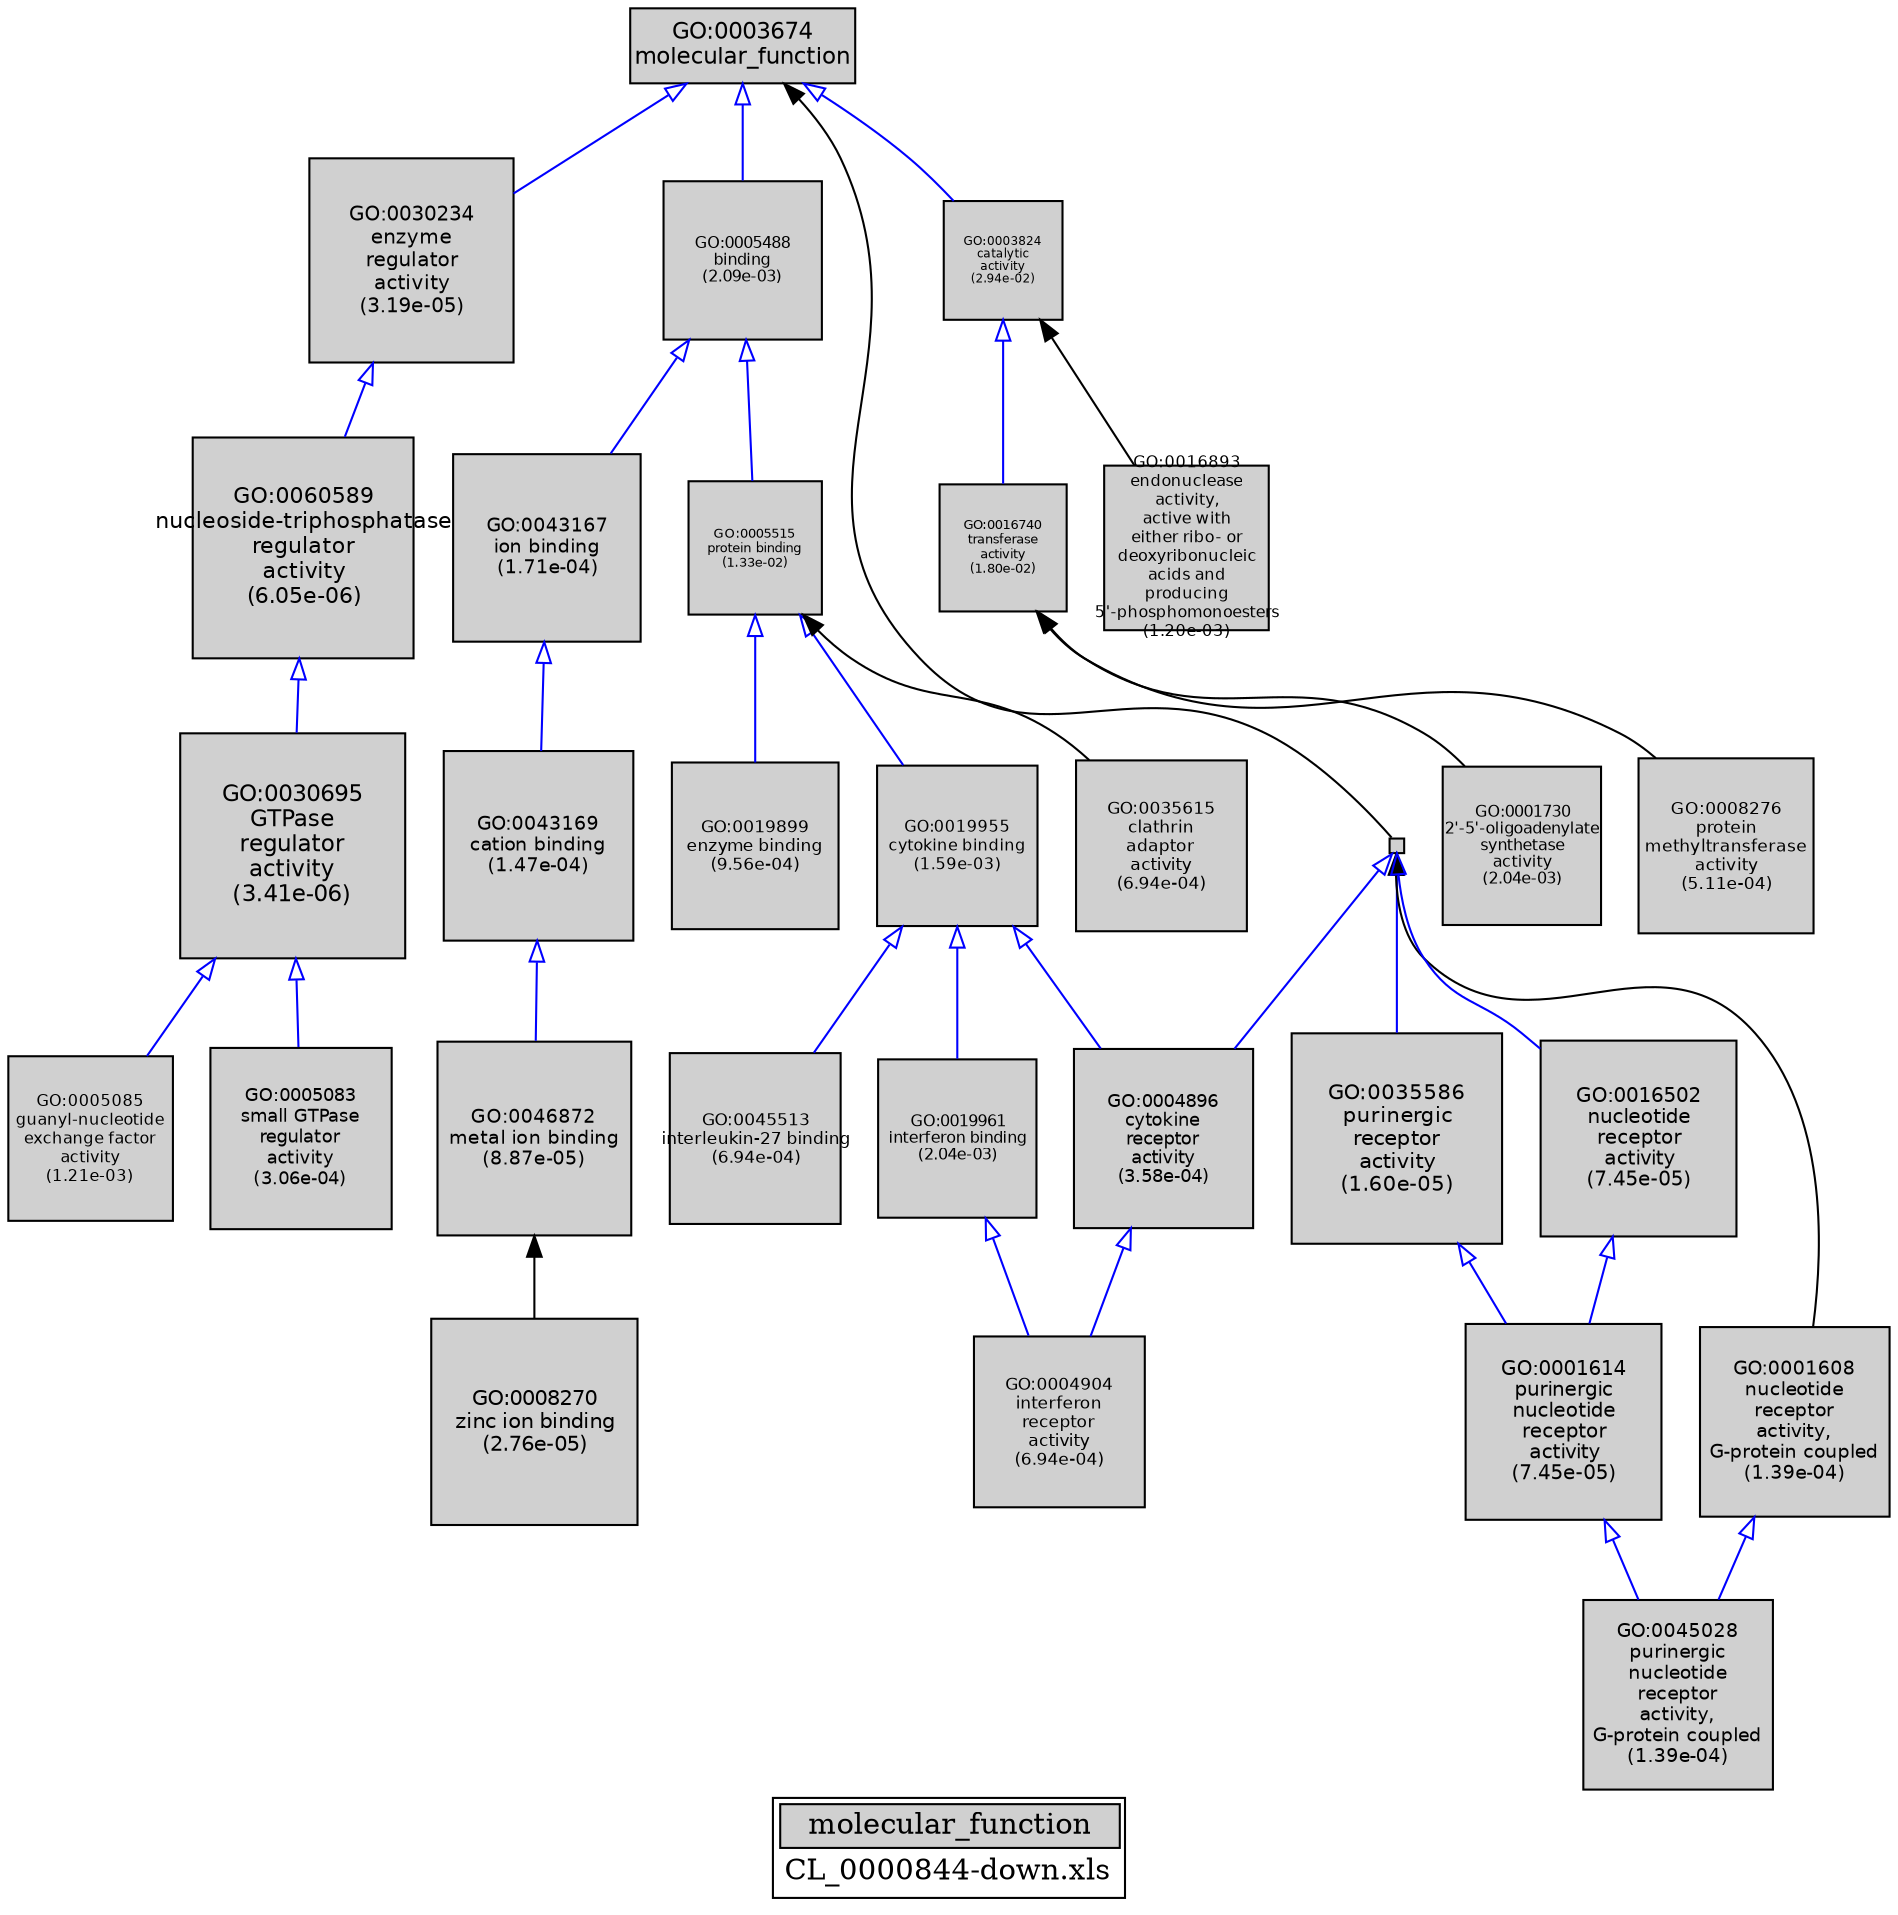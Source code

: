 digraph "molecular_function" {
graph [ bgcolor = "#FFFFFF", label = <<TABLE COLOR="black" BGCOLOR="white"><TR><TD COLSPAN="2" BGCOLOR="#D0D0D0"><FONT COLOR="black">molecular_function</FONT></TD></TR><TR><TD BORDER="0">CL_0000844-down.xls</TD></TR></TABLE>> ];
node [ fontname = "Helvetica" ];

subgraph "nodes" {

node [ style = "filled", fixedsize = "true", width = 1, shape = "box", fontsize = 9, fillcolor = "#D0D0D0", fontcolor = "black", color = "black" ];

"GO:0035586" [ URL = "#GO:0035586", label = <<TABLE BORDER="0"><TR><TD>GO:0035586<BR/>purinergic<BR/>receptor<BR/>activity<BR/>(1.60e-05)</TD></TR></TABLE>>, width = 1.40529165771, shape = "box", fontsize = 10.1180999355, height = 1.40529165771 ];
"GO:0030695" [ URL = "#GO:0030695", label = <<TABLE BORDER="0"><TR><TD>GO:0030695<BR/>GTPase<BR/>regulator<BR/>activity<BR/>(3.41e-06)</TD></TR></TABLE>>, width = 1.5, shape = "box", fontsize = 10.8, height = 1.5 ];
"GO:0045028" [ URL = "#GO:0045028", label = <<TABLE BORDER="0"><TR><TD>GO:0045028<BR/>purinergic<BR/>nucleotide<BR/>receptor<BR/>activity,<BR/>G-protein coupled<BR/>(1.39e-04)</TD></TR></TABLE>>, width = 1.26103692704, shape = "box", fontsize = 9.07946587467, height = 1.26103692704 ];
"GO:0008270" [ URL = "#GO:0008270", label = <<TABLE BORDER="0"><TR><TD>GO:0008270<BR/>zinc ion binding<BR/>(2.76e-05)</TD></TR></TABLE>>, width = 1.37018135317, shape = "box", fontsize = 9.86530574286, height = 1.37018135317 ];
"GO:0001730" [ URL = "#GO:0001730", label = <<TABLE BORDER="0"><TR><TD>GO:0001730<BR/>2'-5'-oligoadenylate<BR/>synthetase<BR/>activity<BR/>(2.04e-03)</TD></TR></TABLE>>, width = 1.05440646316, shape = "box", fontsize = 7.59172653475, height = 1.05440646316 ];
"GO:0046872" [ URL = "#GO:0046872", label = <<TABLE BORDER="0"><TR><TD>GO:0046872<BR/>metal ion binding<BR/>(8.87e-05)</TD></TR></TABLE>>, width = 1.29226393541, shape = "box", fontsize = 9.30430033496, height = 1.29226393541 ];
"GO:0030234" [ URL = "#GO:0030234", label = <<TABLE BORDER="0"><TR><TD>GO:0030234<BR/>enzyme<BR/>regulator<BR/>activity<BR/>(3.19e-05)</TD></TR></TABLE>>, width = 1.36093583783, shape = "box", fontsize = 9.79873803235, height = 1.36093583783 ];
"GO:0005488" [ URL = "#GO:0005488", label = <<TABLE BORDER="0"><TR><TD>GO:0005488<BR/>binding<BR/>(2.09e-03)</TD></TR></TABLE>>, width = 1.05238447372, shape = "box", fontsize = 7.57716821075, height = 1.05238447372 ];
"GO:0019899" [ URL = "#GO:0019899", label = <<TABLE BORDER="0"><TR><TD>GO:0019899<BR/>enzyme binding<BR/>(9.56e-04)</TD></TR></TABLE>>, width = 1.1167321698, shape = "box", fontsize = 8.04047162253, height = 1.1167321698 ];
"GO:0005085" [ URL = "#GO:0005085", label = <<TABLE BORDER="0"><TR><TD>GO:0005085<BR/>guanyl-nucleotide<BR/>exchange factor<BR/>activity<BR/>(1.21e-03)</TD></TR></TABLE>>, width = 1.09794579102, shape = "box", fontsize = 7.90520969531, height = 1.09794579102 ];
"GO:0043167" [ URL = "#GO:0043167", label = <<TABLE BORDER="0"><TR><TD>GO:0043167<BR/>ion binding<BR/>(1.71e-04)</TD></TR></TABLE>>, width = 1.24627527156, shape = "box", fontsize = 8.97318195523, height = 1.24627527156 ];
"GO:0004896" [ URL = "#GO:0004896", label = <<TABLE BORDER="0"><TR><TD>GO:0004896<BR/>cytokine<BR/>receptor<BR/>activity<BR/>(3.58e-04)</TD></TR></TABLE>>, width = 1.19247443426, shape = "box", fontsize = 8.58581592671, height = 1.19247443426 ];
"GO:0060589" [ URL = "#GO:0060589", label = <<TABLE BORDER="0"><TR><TD>GO:0060589<BR/>nucleoside-triphosphatase<BR/>regulator<BR/>activity<BR/>(6.05e-06)</TD></TR></TABLE>>, width = 1.46554087375, shape = "box", fontsize = 10.551894291, height = 1.46554087375 ];
"GO:0001608" [ URL = "#GO:0001608", label = <<TABLE BORDER="0"><TR><TD>GO:0001608<BR/>nucleotide<BR/>receptor<BR/>activity,<BR/>G-protein coupled<BR/>(1.39e-04)</TD></TR></TABLE>>, width = 1.26103692704, shape = "box", fontsize = 9.07946587467, height = 1.26103692704 ];
"GO:0016502" [ URL = "#GO:0016502", label = <<TABLE BORDER="0"><TR><TD>GO:0016502<BR/>nucleotide<BR/>receptor<BR/>activity<BR/>(7.45e-05)</TD></TR></TABLE>>, width = 1.30424992615, shape = "box", fontsize = 9.3905994683, height = 1.30424992615 ];
"GO:0019955" [ URL = "#GO:0019955", label = <<TABLE BORDER="0"><TR><TD>GO:0019955<BR/>cytokine binding<BR/>(1.59e-03)</TD></TR></TABLE>>, width = 1.07541908898, shape = "box", fontsize = 7.74301744064, height = 1.07541908898 ];
"GO:0045513" [ URL = "#GO:0045513", label = <<TABLE BORDER="0"><TR><TD>GO:0045513<BR/>interleukin-27 binding<BR/>(6.94e-04)</TD></TR></TABLE>>, width = 1.141969597, shape = "box", fontsize = 8.22218109842, height = 1.141969597 ];
"GO:0004904" [ URL = "#GO:0004904", label = <<TABLE BORDER="0"><TR><TD>GO:0004904<BR/>interferon<BR/>receptor<BR/>activity<BR/>(6.94e-04)</TD></TR></TABLE>>, width = 1.141969597, shape = "box", fontsize = 8.22218109842, height = 1.141969597 ];
"GO:0019961" [ URL = "#GO:0019961", label = <<TABLE BORDER="0"><TR><TD>GO:0019961<BR/>interferon binding<BR/>(2.04e-03)</TD></TR></TABLE>>, width = 1.05440646316, shape = "box", fontsize = 7.59172653475, height = 1.05440646316 ];
"GO:0005083" [ URL = "#GO:0005083", label = <<TABLE BORDER="0"><TR><TD>GO:0005083<BR/>small GTPase<BR/>regulator<BR/>activity<BR/>(3.06e-04)</TD></TR></TABLE>>, width = 1.20391529643, shape = "box", fontsize = 8.66819013428, height = 1.20391529643 ];
"GO:0008276" [ URL = "#GO:0008276", label = <<TABLE BORDER="0"><TR><TD>GO:0008276<BR/>protein<BR/>methyltransferase<BR/>activity<BR/>(5.11e-04)</TD></TR></TABLE>>, width = 1.1655105295, shape = "box", fontsize = 8.39167581243, height = 1.1655105295 ];
"GO:0004888" [ URL = "#GO:0004888", label = "", width = 0.100027007745, shape = "box", height = 0.100027007745 ];
"GO:0016740" [ URL = "#GO:0016740", label = <<TABLE BORDER="0"><TR><TD>GO:0016740<BR/>transferase<BR/>activity<BR/>(1.80e-02)</TD></TR></TABLE>>, width = 0.851213384894, shape = "box", fontsize = 6.12873637124, height = 0.851213384894 ];
"GO:0035615" [ URL = "#GO:0035615", label = <<TABLE BORDER="0"><TR><TD>GO:0035615<BR/>clathrin<BR/>adaptor<BR/>activity<BR/>(6.94e-04)</TD></TR></TABLE>>, width = 1.141969597, shape = "box", fontsize = 8.22218109842, height = 1.141969597 ];
"GO:0043169" [ URL = "#GO:0043169", label = <<TABLE BORDER="0"><TR><TD>GO:0043169<BR/>cation binding<BR/>(1.47e-04)</TD></TR></TABLE>>, width = 1.2572624093, shape = "box", fontsize = 9.05228934694, height = 1.2572624093 ];
"GO:0016893" [ URL = "#GO:0016893", label = <<TABLE BORDER="0"><TR><TD>GO:0016893<BR/>endonuclease<BR/>activity,<BR/>active with<BR/>either ribo- or<BR/>deoxyribonucleic<BR/>acids and<BR/>producing<BR/>5'-phosphomonoesters<BR/>(1.20e-03)</TD></TR></TABLE>>, width = 1.0984802937, shape = "box", fontsize = 7.90905811467, height = 1.0984802937 ];
"GO:0001614" [ URL = "#GO:0001614", label = <<TABLE BORDER="0"><TR><TD>GO:0001614<BR/>purinergic<BR/>nucleotide<BR/>receptor<BR/>activity<BR/>(7.45e-05)</TD></TR></TABLE>>, width = 1.30424992615, shape = "box", fontsize = 9.3905994683, height = 1.30424992615 ];
"GO:0003674" [ URL = "#GO:0003674", label = <<TABLE BORDER="0"><TR><TD>GO:0003674<BR/>molecular_function</TD></TR></TABLE>>, width = 1.5, shape = "box", fontsize = 10.8 ];
"GO:0005515" [ URL = "#GO:0005515", label = <<TABLE BORDER="0"><TR><TD>GO:0005515<BR/>protein binding<BR/>(1.33e-02)</TD></TR></TABLE>>, width = 0.882198641414, shape = "box", fontsize = 6.35183021818, height = 0.882198641414 ];
"GO:0003824" [ URL = "#GO:0003824", label = <<TABLE BORDER="0"><TR><TD>GO:0003824<BR/>catalytic<BR/>activity<BR/>(2.94e-02)</TD></TR></TABLE>>, width = 0.798324510902, shape = "box", fontsize = 5.7479364785, height = 0.798324510902 ];
}
subgraph "edges" {


edge [ dir = "back", weight = 1 ];
subgraph "regulates" {


edge [ color = "cyan", arrowtail = "none" ];
subgraph "positive" {


edge [ color = "green", arrowtail = "vee" ];
}
subgraph "negative" {


edge [ color = "red", arrowtail = "tee" ];
}
}
subgraph "part_of" {


edge [ color = "purple", arrowtail = "diamond", weight = 2.5 ];
}
subgraph "is_a" {


edge [ color = "blue", arrowtail = "empty", weight = 5.0 ];
"GO:0001614" -> "GO:0045028";
"GO:0019955" -> "GO:0004896";
"GO:0004888" -> "GO:0004896";
"GO:0016502" -> "GO:0001614";
"GO:0005515" -> "GO:0019955";
"GO:0004888" -> "GO:0016502";
"GO:0003674" -> "GO:0003824";
"GO:0003824" -> "GO:0016740";
"GO:0005515" -> "GO:0019899";
"GO:0030695" -> "GO:0005085";
"GO:0030695" -> "GO:0005083";
"GO:0005488" -> "GO:0043167";
"GO:0035586" -> "GO:0001614";
"GO:0005488" -> "GO:0005515";
"GO:0019955" -> "GO:0019961";
"GO:0030234" -> "GO:0060589";
"GO:0003674" -> "GO:0005488";
"GO:0043169" -> "GO:0046872";
"GO:0043167" -> "GO:0043169";
"GO:0004888" -> "GO:0035586";
"GO:0060589" -> "GO:0030695";
"GO:0019961" -> "GO:0004904";
"GO:0019955" -> "GO:0045513";
"GO:0004896" -> "GO:0004904";
"GO:0003674" -> "GO:0030234";
"GO:0001608" -> "GO:0045028";
}
"GO:0016740" -> "GO:0008276";
"GO:0046872" -> "GO:0008270";
"GO:0016740" -> "GO:0001730";
"GO:0003674" -> "GO:0004888";
"GO:0004888" -> "GO:0001608";
"GO:0005515" -> "GO:0035615";
"GO:0003824" -> "GO:0016893";
}
}
